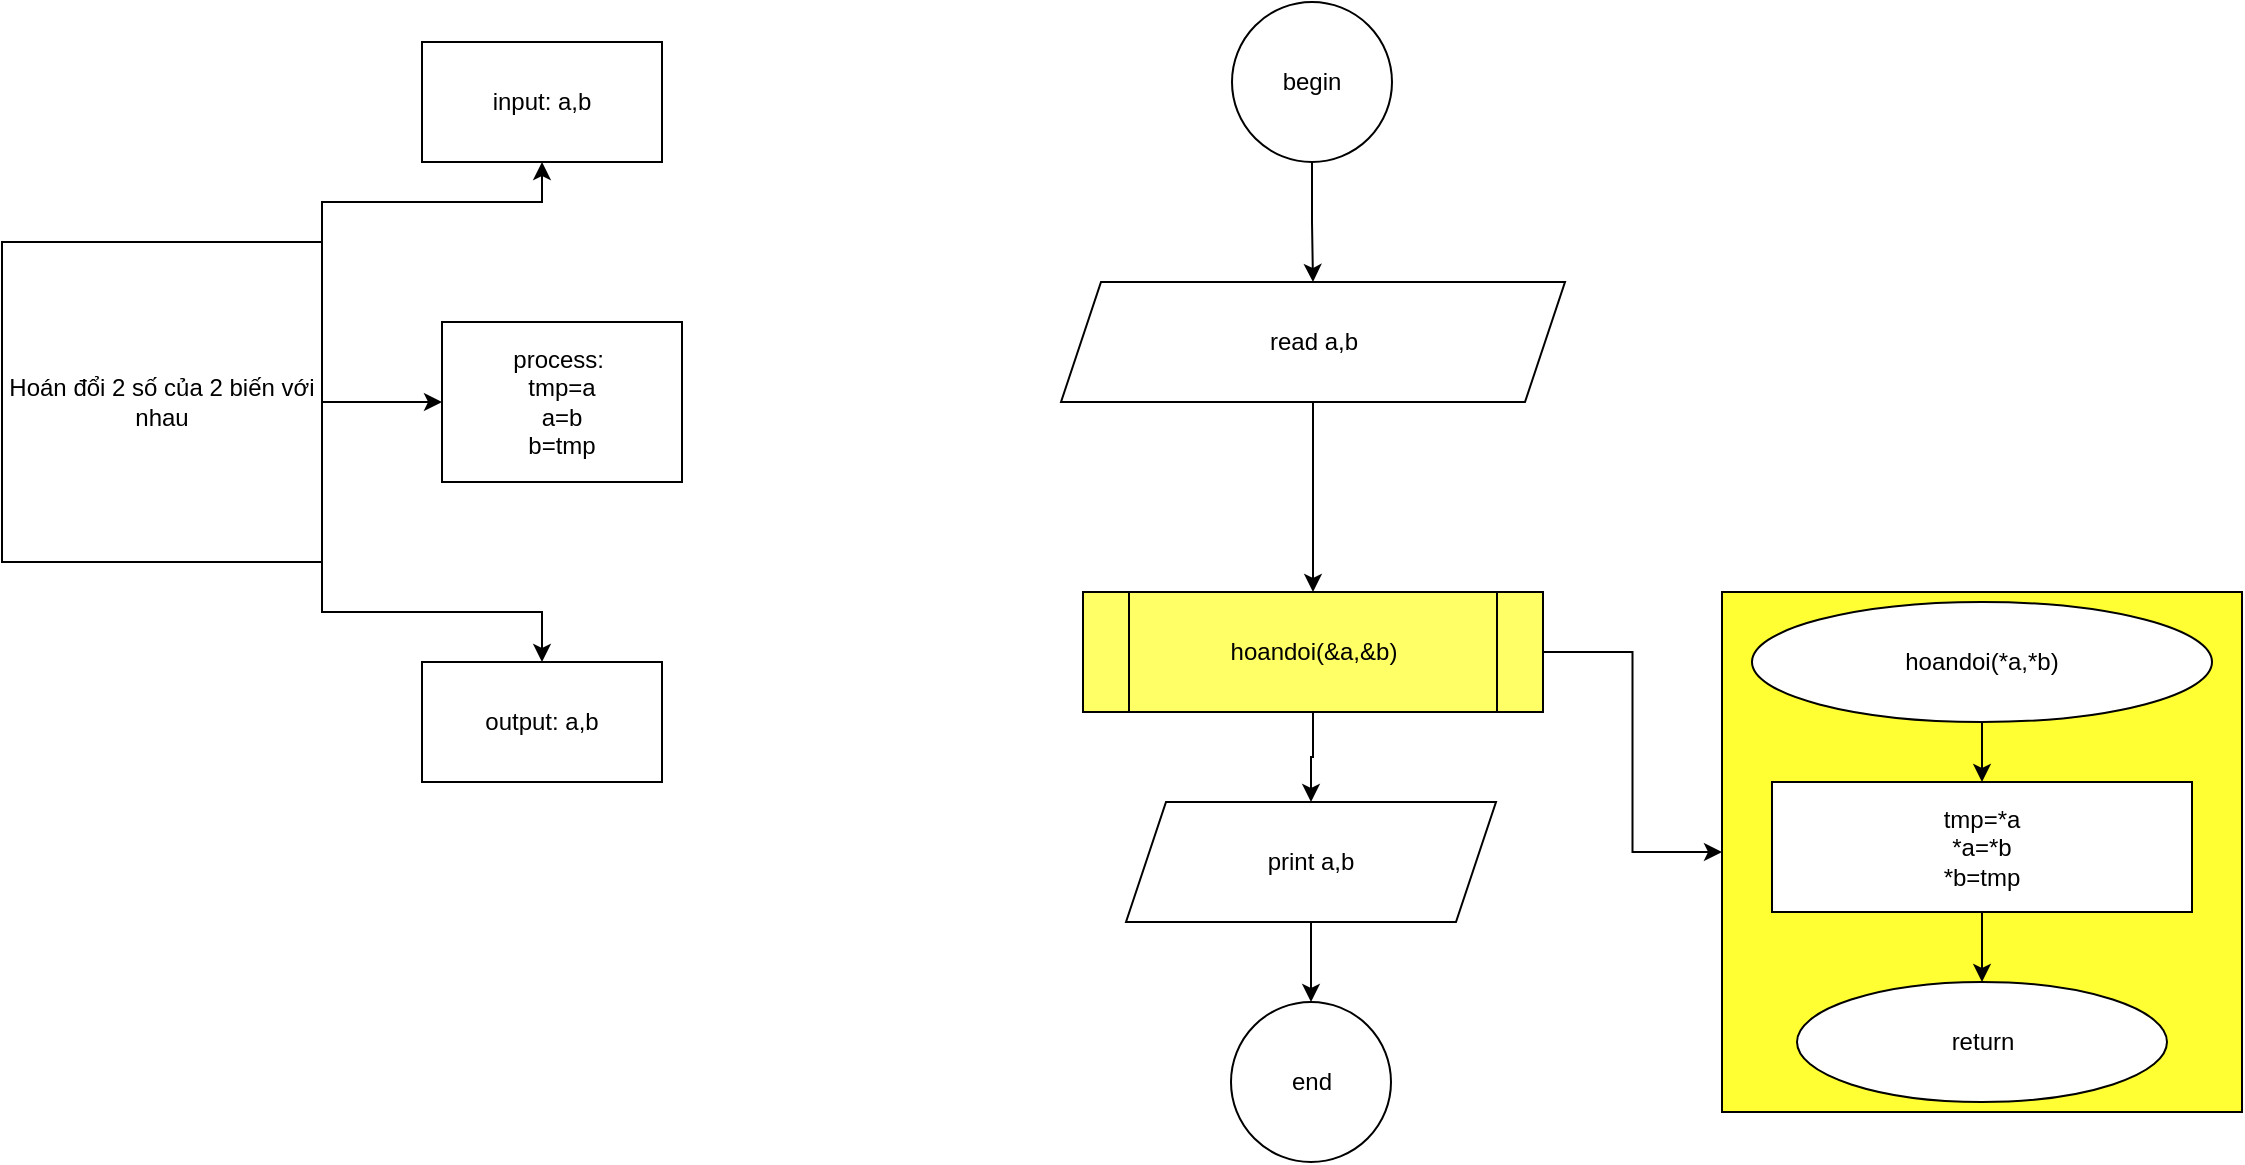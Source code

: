 <mxfile version="21.1.2" type="device">
  <diagram name="Page-1" id="l4J3Qz4wq3ZQjdxfRq_p">
    <mxGraphModel dx="1954" dy="526" grid="1" gridSize="10" guides="1" tooltips="1" connect="1" arrows="1" fold="1" page="1" pageScale="1" pageWidth="850" pageHeight="1100" math="0" shadow="0">
      <root>
        <mxCell id="0" />
        <mxCell id="1" parent="0" />
        <mxCell id="n0TU41bJ5kHWd_cIiRmq-1" style="edgeStyle=orthogonalEdgeStyle;rounded=0;orthogonalLoop=1;jettySize=auto;html=1;entryX=0.5;entryY=0;entryDx=0;entryDy=0;" parent="1" source="n0TU41bJ5kHWd_cIiRmq-2" target="n0TU41bJ5kHWd_cIiRmq-34" edge="1">
          <mxGeometry relative="1" as="geometry">
            <mxPoint x="425.5" y="140" as="targetPoint" />
          </mxGeometry>
        </mxCell>
        <mxCell id="n0TU41bJ5kHWd_cIiRmq-2" value="begin" style="ellipse;whiteSpace=wrap;html=1;aspect=fixed;" parent="1" vertex="1">
          <mxGeometry x="385" y="10" width="80" height="80" as="geometry" />
        </mxCell>
        <mxCell id="n0TU41bJ5kHWd_cIiRmq-3" value="end" style="ellipse;whiteSpace=wrap;html=1;aspect=fixed;" parent="1" vertex="1">
          <mxGeometry x="384.5" y="510" width="80" height="80" as="geometry" />
        </mxCell>
        <mxCell id="n0TU41bJ5kHWd_cIiRmq-4" style="edgeStyle=orthogonalEdgeStyle;rounded=0;orthogonalLoop=1;jettySize=auto;html=1;entryX=0.5;entryY=0;entryDx=0;entryDy=0;exitX=0.5;exitY=1;exitDx=0;exitDy=0;" parent="1" source="n0TU41bJ5kHWd_cIiRmq-34" target="n0TU41bJ5kHWd_cIiRmq-18" edge="1">
          <mxGeometry relative="1" as="geometry">
            <mxPoint x="425.5" y="290" as="targetPoint" />
            <mxPoint x="425.5" y="240" as="sourcePoint" />
          </mxGeometry>
        </mxCell>
        <mxCell id="n0TU41bJ5kHWd_cIiRmq-11" style="edgeStyle=orthogonalEdgeStyle;rounded=0;orthogonalLoop=1;jettySize=auto;html=1;exitX=0.5;exitY=1;exitDx=0;exitDy=0;" parent="1" edge="1">
          <mxGeometry relative="1" as="geometry">
            <mxPoint x="760" y="100" as="sourcePoint" />
            <mxPoint x="760" y="100" as="targetPoint" />
          </mxGeometry>
        </mxCell>
        <mxCell id="n0TU41bJ5kHWd_cIiRmq-16" style="edgeStyle=orthogonalEdgeStyle;rounded=0;orthogonalLoop=1;jettySize=auto;html=1;entryX=0.5;entryY=0;entryDx=0;entryDy=0;" parent="1" source="n0TU41bJ5kHWd_cIiRmq-18" target="n0TU41bJ5kHWd_cIiRmq-20" edge="1">
          <mxGeometry relative="1" as="geometry" />
        </mxCell>
        <mxCell id="n0TU41bJ5kHWd_cIiRmq-17" style="edgeStyle=orthogonalEdgeStyle;rounded=0;orthogonalLoop=1;jettySize=auto;html=1;exitX=1;exitY=0.5;exitDx=0;exitDy=0;" parent="1" source="n0TU41bJ5kHWd_cIiRmq-18" target="n0TU41bJ5kHWd_cIiRmq-21" edge="1">
          <mxGeometry relative="1" as="geometry">
            <mxPoint x="670" y="415.353" as="targetPoint" />
          </mxGeometry>
        </mxCell>
        <mxCell id="n0TU41bJ5kHWd_cIiRmq-18" value="hoandoi(&amp;amp;a,&amp;amp;b)" style="shape=process;whiteSpace=wrap;html=1;backgroundOutline=1;fillColor=#FFFF66;" parent="1" vertex="1">
          <mxGeometry x="310.5" y="305" width="230" height="60" as="geometry" />
        </mxCell>
        <mxCell id="n0TU41bJ5kHWd_cIiRmq-19" style="edgeStyle=orthogonalEdgeStyle;rounded=0;orthogonalLoop=1;jettySize=auto;html=1;entryX=0.5;entryY=0;entryDx=0;entryDy=0;" parent="1" source="n0TU41bJ5kHWd_cIiRmq-20" target="n0TU41bJ5kHWd_cIiRmq-3" edge="1">
          <mxGeometry relative="1" as="geometry" />
        </mxCell>
        <mxCell id="n0TU41bJ5kHWd_cIiRmq-20" value="print a,b" style="shape=parallelogram;perimeter=parallelogramPerimeter;whiteSpace=wrap;html=1;fixedSize=1;" parent="1" vertex="1">
          <mxGeometry x="332" y="410" width="185" height="60" as="geometry" />
        </mxCell>
        <mxCell id="n0TU41bJ5kHWd_cIiRmq-21" value="" style="whiteSpace=wrap;html=1;aspect=fixed;fillColor=#FFFF33;" parent="1" vertex="1">
          <mxGeometry x="630" y="305" width="260" height="260" as="geometry" />
        </mxCell>
        <mxCell id="n0TU41bJ5kHWd_cIiRmq-22" style="edgeStyle=orthogonalEdgeStyle;rounded=0;orthogonalLoop=1;jettySize=auto;html=1;entryX=0.5;entryY=0;entryDx=0;entryDy=0;" parent="1" source="n0TU41bJ5kHWd_cIiRmq-23" target="n0TU41bJ5kHWd_cIiRmq-26" edge="1">
          <mxGeometry relative="1" as="geometry" />
        </mxCell>
        <mxCell id="n0TU41bJ5kHWd_cIiRmq-23" value="hoandoi(*a,*b)" style="ellipse;whiteSpace=wrap;html=1;" parent="1" vertex="1">
          <mxGeometry x="645" y="310" width="230" height="60" as="geometry" />
        </mxCell>
        <mxCell id="n0TU41bJ5kHWd_cIiRmq-24" value="return" style="ellipse;whiteSpace=wrap;html=1;" parent="1" vertex="1">
          <mxGeometry x="667.5" y="500" width="185" height="60" as="geometry" />
        </mxCell>
        <mxCell id="n0TU41bJ5kHWd_cIiRmq-25" style="edgeStyle=orthogonalEdgeStyle;rounded=0;orthogonalLoop=1;jettySize=auto;html=1;" parent="1" source="n0TU41bJ5kHWd_cIiRmq-26" target="n0TU41bJ5kHWd_cIiRmq-24" edge="1">
          <mxGeometry relative="1" as="geometry" />
        </mxCell>
        <mxCell id="n0TU41bJ5kHWd_cIiRmq-26" value="tmp=*a&lt;br&gt;*a=*b&lt;br&gt;*b=tmp" style="rounded=0;whiteSpace=wrap;html=1;" parent="1" vertex="1">
          <mxGeometry x="655" y="400" width="210" height="65" as="geometry" />
        </mxCell>
        <mxCell id="n0TU41bJ5kHWd_cIiRmq-27" style="edgeStyle=orthogonalEdgeStyle;rounded=0;orthogonalLoop=1;jettySize=auto;html=1;exitX=1;exitY=0;exitDx=0;exitDy=0;" parent="1" source="n0TU41bJ5kHWd_cIiRmq-30" target="n0TU41bJ5kHWd_cIiRmq-31" edge="1">
          <mxGeometry relative="1" as="geometry">
            <mxPoint x="-10" y="80" as="targetPoint" />
          </mxGeometry>
        </mxCell>
        <mxCell id="n0TU41bJ5kHWd_cIiRmq-28" style="edgeStyle=orthogonalEdgeStyle;rounded=0;orthogonalLoop=1;jettySize=auto;html=1;" parent="1" source="n0TU41bJ5kHWd_cIiRmq-30" target="n0TU41bJ5kHWd_cIiRmq-32" edge="1">
          <mxGeometry relative="1" as="geometry">
            <mxPoint x="30" y="210" as="targetPoint" />
          </mxGeometry>
        </mxCell>
        <mxCell id="n0TU41bJ5kHWd_cIiRmq-29" style="edgeStyle=orthogonalEdgeStyle;rounded=0;orthogonalLoop=1;jettySize=auto;html=1;exitX=1;exitY=1;exitDx=0;exitDy=0;" parent="1" source="n0TU41bJ5kHWd_cIiRmq-30" target="n0TU41bJ5kHWd_cIiRmq-33" edge="1">
          <mxGeometry relative="1" as="geometry">
            <mxPoint x="40" y="380" as="targetPoint" />
          </mxGeometry>
        </mxCell>
        <mxCell id="n0TU41bJ5kHWd_cIiRmq-30" value="Hoán đổi 2 số của 2 biến với nhau" style="whiteSpace=wrap;html=1;aspect=fixed;" parent="1" vertex="1">
          <mxGeometry x="-230" y="130" width="160" height="160" as="geometry" />
        </mxCell>
        <mxCell id="n0TU41bJ5kHWd_cIiRmq-31" value="input: a,b" style="rounded=0;whiteSpace=wrap;html=1;" parent="1" vertex="1">
          <mxGeometry x="-20" y="30" width="120" height="60" as="geometry" />
        </mxCell>
        <mxCell id="n0TU41bJ5kHWd_cIiRmq-32" value="process:&amp;nbsp;&lt;br&gt;tmp=a&lt;br&gt;a=b&lt;br&gt;b=tmp" style="rounded=0;whiteSpace=wrap;html=1;" parent="1" vertex="1">
          <mxGeometry x="-10" y="170" width="120" height="80" as="geometry" />
        </mxCell>
        <mxCell id="n0TU41bJ5kHWd_cIiRmq-33" value="output: a,b" style="rounded=0;whiteSpace=wrap;html=1;" parent="1" vertex="1">
          <mxGeometry x="-20" y="340" width="120" height="60" as="geometry" />
        </mxCell>
        <mxCell id="n0TU41bJ5kHWd_cIiRmq-34" value="read a,b" style="shape=parallelogram;perimeter=parallelogramPerimeter;whiteSpace=wrap;html=1;fixedSize=1;" parent="1" vertex="1">
          <mxGeometry x="299.5" y="150" width="252" height="60" as="geometry" />
        </mxCell>
      </root>
    </mxGraphModel>
  </diagram>
</mxfile>
